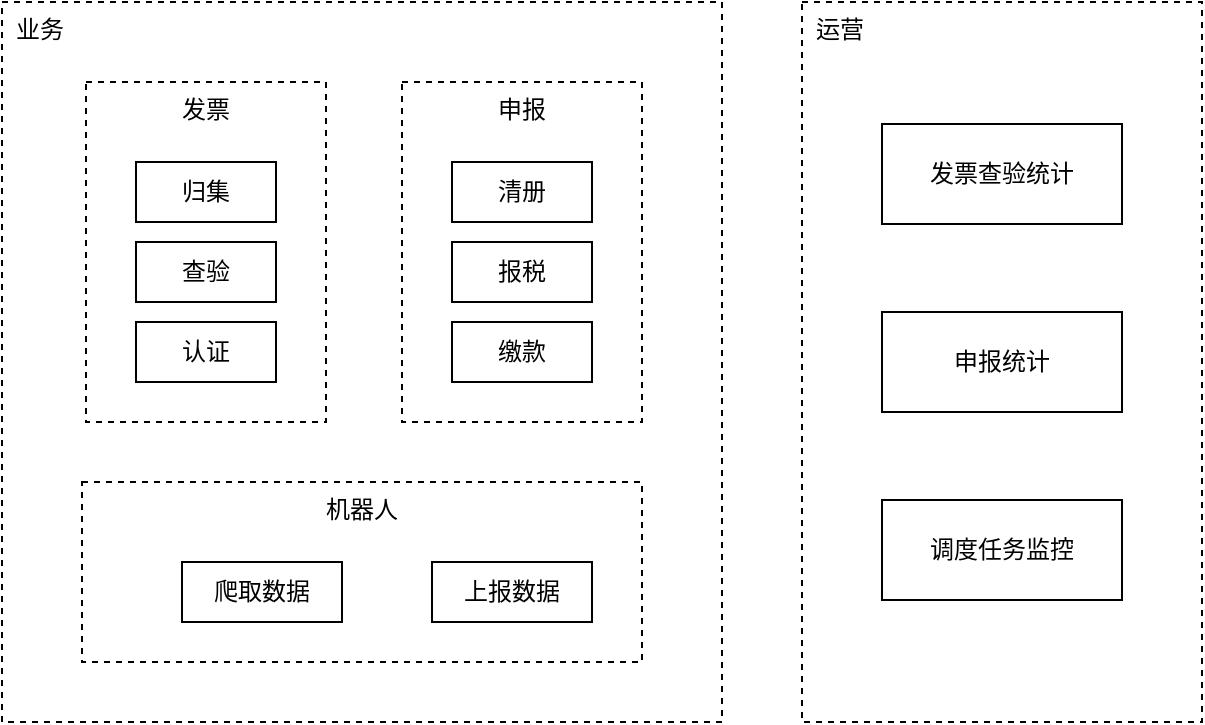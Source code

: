 <mxfile version="16.2.2" type="github">
  <diagram id="zdEymZCHrjLcuN3iB8jA" name="Page-1">
    <mxGraphModel dx="1038" dy="579" grid="1" gridSize="10" guides="1" tooltips="1" connect="1" arrows="1" fold="1" page="1" pageScale="1" pageWidth="827" pageHeight="1169" math="0" shadow="0">
      <root>
        <mxCell id="0" />
        <mxCell id="1" parent="0" />
        <mxCell id="L4HHY8r-7hbT46ejeRS8-2" value="业务" style="rounded=0;whiteSpace=wrap;html=1;verticalAlign=top;dashed=1;align=left;spacingLeft=5;" parent="1" vertex="1">
          <mxGeometry x="80" y="40" width="360" height="360" as="geometry" />
        </mxCell>
        <mxCell id="L4HHY8r-7hbT46ejeRS8-5" value="机器人" style="rounded=0;whiteSpace=wrap;html=1;dashed=1;verticalAlign=top;" parent="1" vertex="1">
          <mxGeometry x="120" y="280" width="280" height="90" as="geometry" />
        </mxCell>
        <mxCell id="L4HHY8r-7hbT46ejeRS8-6" value="爬取数据" style="rounded=0;whiteSpace=wrap;html=1;" parent="1" vertex="1">
          <mxGeometry x="170" y="320" width="80" height="30" as="geometry" />
        </mxCell>
        <mxCell id="L4HHY8r-7hbT46ejeRS8-8" value="上报数据" style="rounded=0;whiteSpace=wrap;html=1;" parent="1" vertex="1">
          <mxGeometry x="295" y="320" width="80" height="30" as="geometry" />
        </mxCell>
        <mxCell id="L4HHY8r-7hbT46ejeRS8-9" value="发票" style="rounded=0;whiteSpace=wrap;html=1;dashed=1;verticalAlign=top;" parent="1" vertex="1">
          <mxGeometry x="122" y="80" width="120" height="170" as="geometry" />
        </mxCell>
        <mxCell id="L4HHY8r-7hbT46ejeRS8-10" value="归集" style="rounded=0;whiteSpace=wrap;html=1;" parent="1" vertex="1">
          <mxGeometry x="147" y="120" width="70" height="30" as="geometry" />
        </mxCell>
        <mxCell id="L4HHY8r-7hbT46ejeRS8-11" value="查验" style="rounded=0;whiteSpace=wrap;html=1;" parent="1" vertex="1">
          <mxGeometry x="147" y="160" width="70" height="30" as="geometry" />
        </mxCell>
        <mxCell id="L4HHY8r-7hbT46ejeRS8-12" value="认证" style="rounded=0;whiteSpace=wrap;html=1;" parent="1" vertex="1">
          <mxGeometry x="147" y="200" width="70" height="30" as="geometry" />
        </mxCell>
        <mxCell id="L4HHY8r-7hbT46ejeRS8-13" value="申报" style="rounded=0;whiteSpace=wrap;html=1;dashed=1;verticalAlign=top;" parent="1" vertex="1">
          <mxGeometry x="280" y="80" width="120" height="170" as="geometry" />
        </mxCell>
        <mxCell id="L4HHY8r-7hbT46ejeRS8-14" value="清册" style="rounded=0;whiteSpace=wrap;html=1;" parent="1" vertex="1">
          <mxGeometry x="305" y="120" width="70" height="30" as="geometry" />
        </mxCell>
        <mxCell id="L4HHY8r-7hbT46ejeRS8-15" value="报税" style="rounded=0;whiteSpace=wrap;html=1;" parent="1" vertex="1">
          <mxGeometry x="305" y="160" width="70" height="30" as="geometry" />
        </mxCell>
        <mxCell id="L4HHY8r-7hbT46ejeRS8-16" value="缴款" style="rounded=0;whiteSpace=wrap;html=1;" parent="1" vertex="1">
          <mxGeometry x="305" y="200" width="70" height="30" as="geometry" />
        </mxCell>
        <mxCell id="39hTGtykct5_lLaXmXcA-1" value="运营" style="rounded=0;whiteSpace=wrap;html=1;verticalAlign=top;dashed=1;align=left;spacingLeft=5;" vertex="1" parent="1">
          <mxGeometry x="480" y="40" width="200" height="360" as="geometry" />
        </mxCell>
        <mxCell id="39hTGtykct5_lLaXmXcA-2" value="调度任务监控" style="rounded=0;whiteSpace=wrap;html=1;verticalAlign=middle;" vertex="1" parent="1">
          <mxGeometry x="520" y="289" width="120" height="50" as="geometry" />
        </mxCell>
        <mxCell id="39hTGtykct5_lLaXmXcA-5" value="发票查验统计" style="rounded=0;whiteSpace=wrap;html=1;verticalAlign=middle;" vertex="1" parent="1">
          <mxGeometry x="520" y="101" width="120" height="50" as="geometry" />
        </mxCell>
        <mxCell id="39hTGtykct5_lLaXmXcA-9" value="申报统计" style="rounded=0;whiteSpace=wrap;html=1;verticalAlign=middle;" vertex="1" parent="1">
          <mxGeometry x="520" y="195" width="120" height="50" as="geometry" />
        </mxCell>
      </root>
    </mxGraphModel>
  </diagram>
</mxfile>

